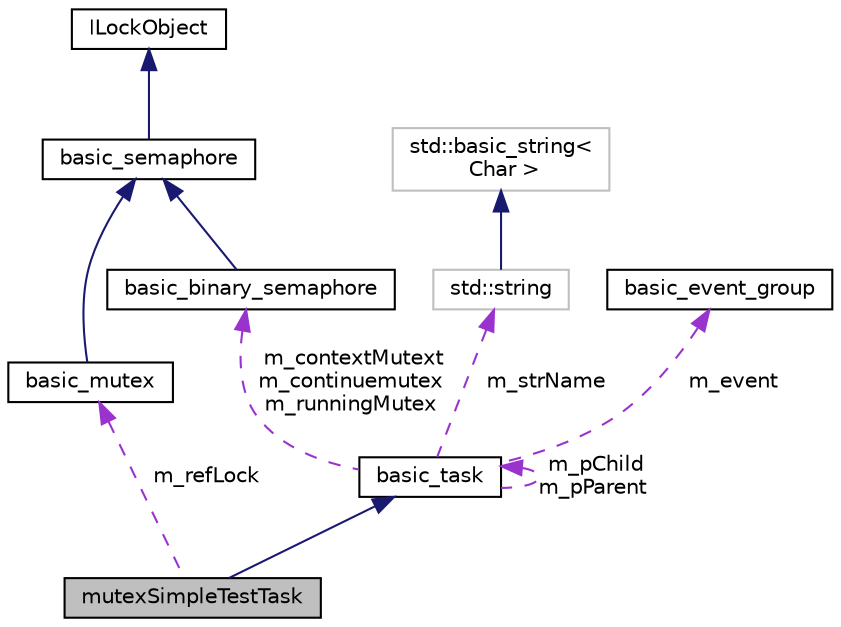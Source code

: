 digraph "mutexSimpleTestTask"
{
 // LATEX_PDF_SIZE
  edge [fontname="Helvetica",fontsize="10",labelfontname="Helvetica",labelfontsize="10"];
  node [fontname="Helvetica",fontsize="10",shape=record];
  Node1 [label="mutexSimpleTestTask",height=0.2,width=0.4,color="black", fillcolor="grey75", style="filled", fontcolor="black",tooltip=" "];
  Node2 -> Node1 [dir="back",color="midnightblue",fontsize="10",style="solid",fontname="Helvetica"];
  Node2 [label="basic_task",height=0.2,width=0.4,color="black", fillcolor="white", style="filled",URL="$classbasic__task.html",tooltip=" "];
  Node3 -> Node2 [dir="back",color="darkorchid3",fontsize="10",style="dashed",label=" m_event" ,fontname="Helvetica"];
  Node3 [label="basic_event_group",height=0.2,width=0.4,color="black", fillcolor="white", style="filled",URL="$classbasic__event__group.html",tooltip=" "];
  Node4 -> Node2 [dir="back",color="darkorchid3",fontsize="10",style="dashed",label=" m_contextMutext\nm_continuemutex\nm_runningMutex" ,fontname="Helvetica"];
  Node4 [label="basic_binary_semaphore",height=0.2,width=0.4,color="black", fillcolor="white", style="filled",URL="$classbasic__binary__semaphore.html",tooltip=" "];
  Node5 -> Node4 [dir="back",color="midnightblue",fontsize="10",style="solid",fontname="Helvetica"];
  Node5 [label="basic_semaphore",height=0.2,width=0.4,color="black", fillcolor="white", style="filled",URL="$classbasic__semaphore.html",tooltip=" "];
  Node6 -> Node5 [dir="back",color="midnightblue",fontsize="10",style="solid",fontname="Helvetica"];
  Node6 [label="ILockObject",height=0.2,width=0.4,color="black", fillcolor="white", style="filled",URL="$class_i_lock_object.html",tooltip=" "];
  Node7 -> Node2 [dir="back",color="darkorchid3",fontsize="10",style="dashed",label=" m_strName" ,fontname="Helvetica"];
  Node7 [label="std::string",height=0.2,width=0.4,color="grey75", fillcolor="white", style="filled",tooltip=" "];
  Node8 -> Node7 [dir="back",color="midnightblue",fontsize="10",style="solid",fontname="Helvetica"];
  Node8 [label="std::basic_string\<\l Char \>",height=0.2,width=0.4,color="grey75", fillcolor="white", style="filled",tooltip=" "];
  Node2 -> Node2 [dir="back",color="darkorchid3",fontsize="10",style="dashed",label=" m_pChild\nm_pParent" ,fontname="Helvetica"];
  Node9 -> Node1 [dir="back",color="darkorchid3",fontsize="10",style="dashed",label=" m_refLock" ,fontname="Helvetica"];
  Node9 [label="basic_mutex",height=0.2,width=0.4,color="black", fillcolor="white", style="filled",URL="$classbasic__mutex.html",tooltip=" "];
  Node5 -> Node9 [dir="back",color="midnightblue",fontsize="10",style="solid",fontname="Helvetica"];
}

